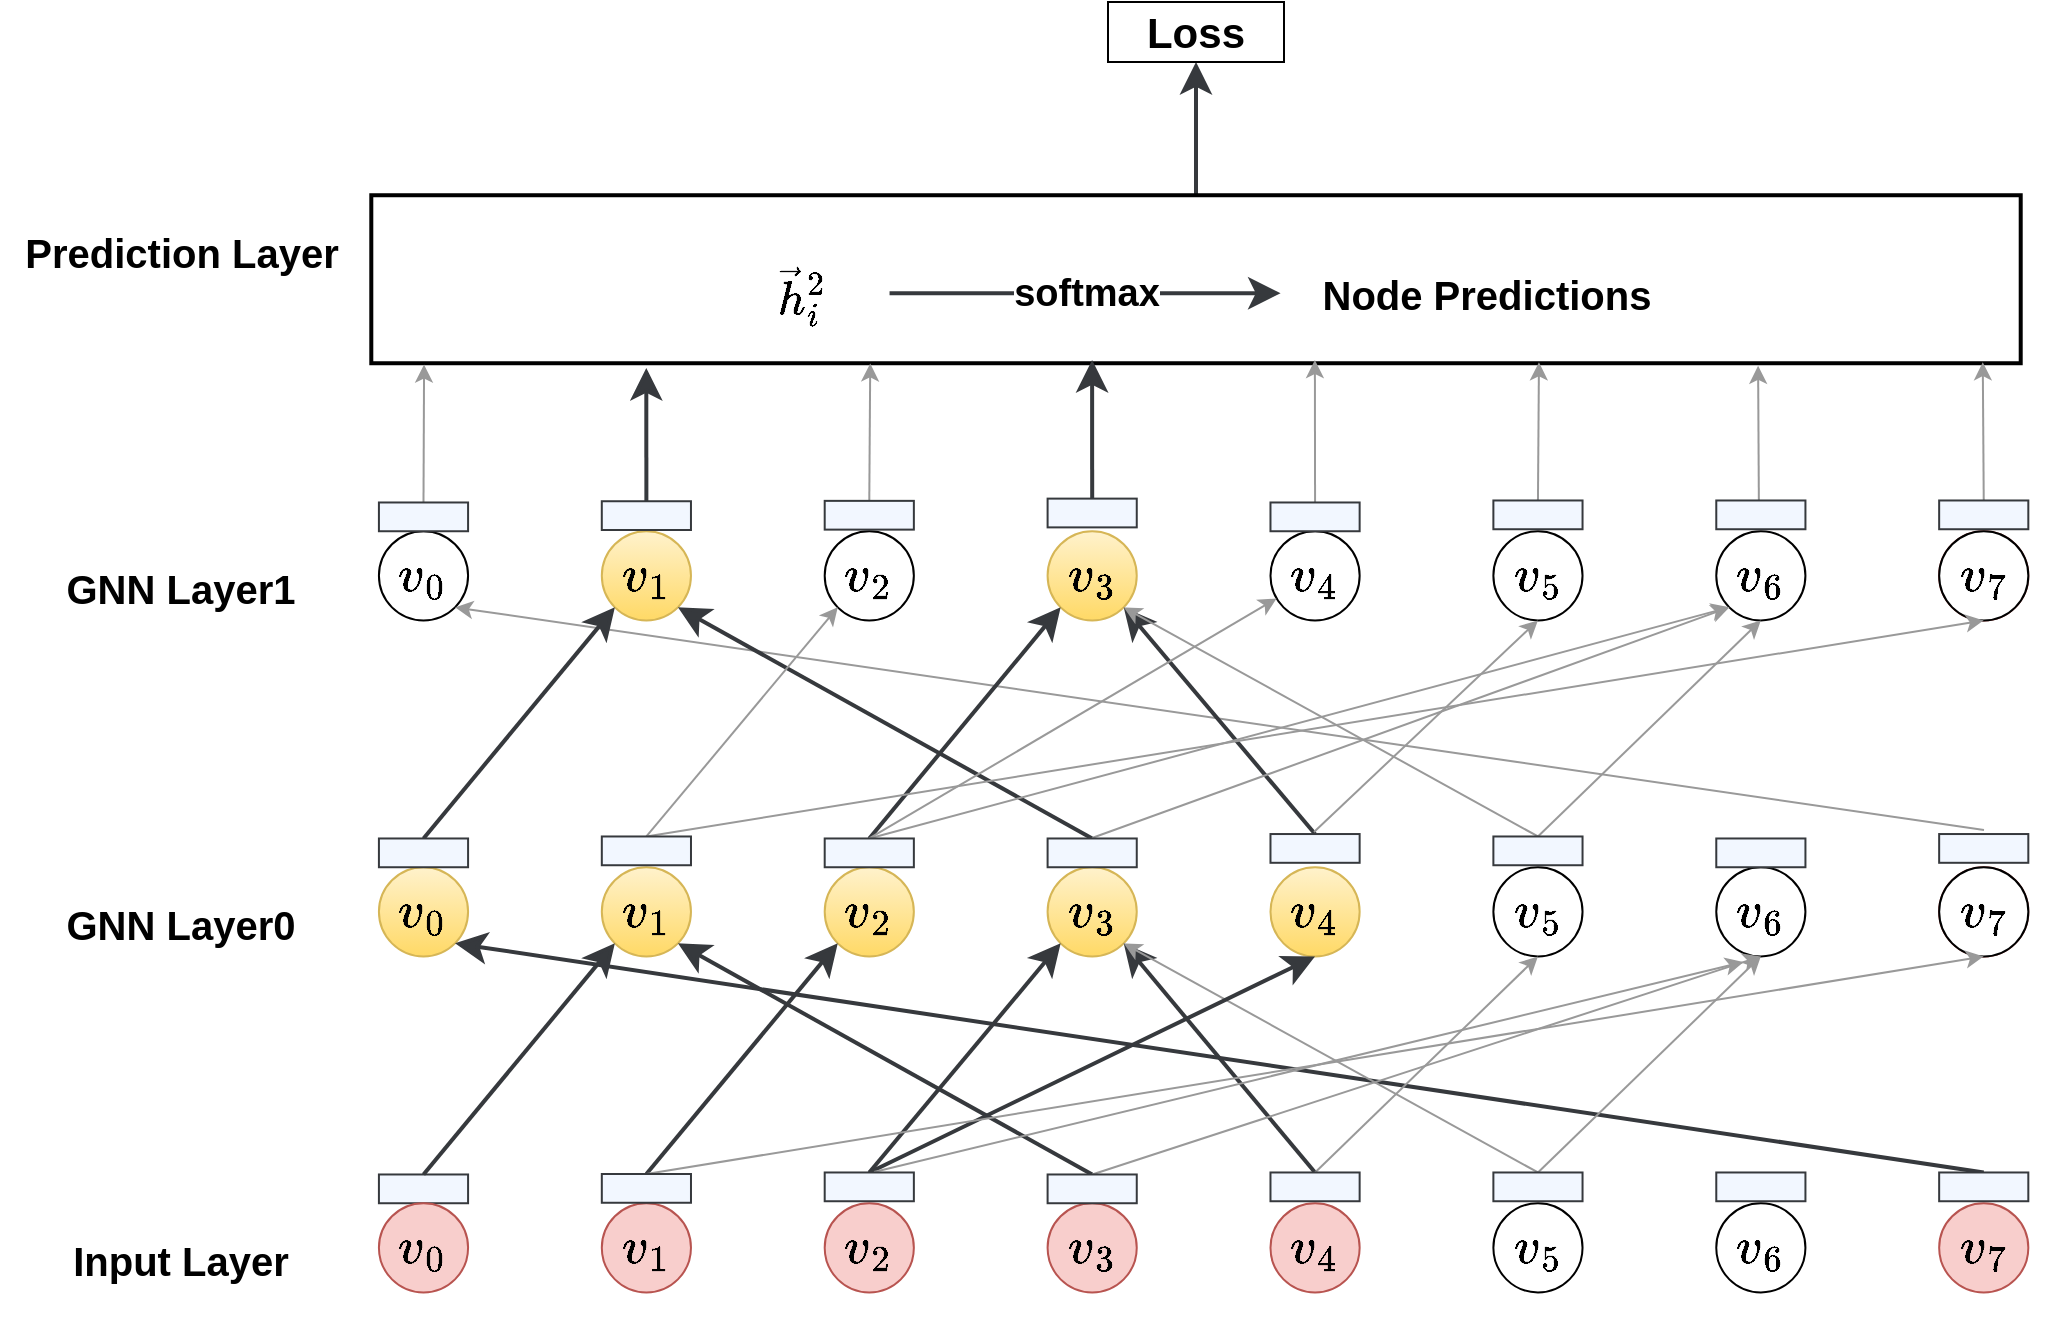 <mxfile version="13.4.2" type="device"><diagram id="sJzwdhszKaMhQq1xXE6_" name="Page-1"><mxGraphModel dx="2449" dy="853" grid="1" gridSize="10" guides="1" tooltips="1" connect="1" arrows="1" fold="1" page="1" pageScale="1" pageWidth="827" pageHeight="1169" math="1" shadow="0"><root><mxCell id="0"/><mxCell id="1" parent="0"/><mxCell id="8JDQrSeZT5eot6KU28tb-97" style="edgeStyle=orthogonalEdgeStyle;rounded=1;orthogonalLoop=1;jettySize=auto;html=1;exitX=0.5;exitY=0;exitDx=0;exitDy=0;entryX=0.5;entryY=1;entryDx=0;entryDy=0;fontSize=16;strokeColor=#36393d;strokeWidth=2;fillColor=#ffcccc;endSize=10;" parent="1" edge="1"><mxGeometry relative="1" as="geometry"><mxPoint x="374" y="544.62" as="sourcePoint"/><mxPoint x="374" y="474" as="targetPoint"/></mxGeometry></mxCell><mxCell id="8JDQrSeZT5eot6KU28tb-98" value="" style="rounded=0;whiteSpace=wrap;html=1;fillColor=#F2F7FF;strokeColor=#36393d;" parent="1" vertex="1"><mxGeometry x="-34.54" y="1030.24" width="44.58" height="14.38" as="geometry"/></mxCell><mxCell id="8JDQrSeZT5eot6KU28tb-99" value="&lt;font style=&quot;font-size: 22px&quot;&gt;$$v_0$$&lt;/font&gt;" style="ellipse;whiteSpace=wrap;html=1;aspect=fixed;fillColor=#f8cecc;strokeColor=#b85450;fontSize=22;" parent="1" vertex="1"><mxGeometry x="-34.541" y="1044.62" width="44.579" height="44.579" as="geometry"/></mxCell><mxCell id="8JDQrSeZT5eot6KU28tb-100" value="&lt;font style=&quot;font-size: 22px&quot;&gt;$$v_1$$&lt;/font&gt;" style="ellipse;whiteSpace=wrap;html=1;aspect=fixed;fillColor=#f8cecc;strokeColor=#b85450;fontSize=22;" parent="1" vertex="1"><mxGeometry x="76.905" y="1044.62" width="44.579" height="44.579" as="geometry"/></mxCell><mxCell id="8JDQrSeZT5eot6KU28tb-101" value="&lt;font style=&quot;font-size: 22px&quot;&gt;$$v_2$$&lt;/font&gt;" style="ellipse;whiteSpace=wrap;html=1;aspect=fixed;fillColor=#f8cecc;strokeColor=#b85450;fontSize=22;" parent="1" vertex="1"><mxGeometry x="188.352" y="1044.62" width="44.579" height="44.579" as="geometry"/></mxCell><mxCell id="8JDQrSeZT5eot6KU28tb-102" value="&lt;font style=&quot;font-size: 22px&quot;&gt;$$v_3$$&lt;/font&gt;" style="ellipse;whiteSpace=wrap;html=1;aspect=fixed;fillColor=#f8cecc;strokeColor=#b85450;fontSize=22;" parent="1" vertex="1"><mxGeometry x="299.798" y="1044.62" width="44.579" height="44.579" as="geometry"/></mxCell><mxCell id="8JDQrSeZT5eot6KU28tb-103" value="&lt;font style=&quot;font-size: 22px&quot;&gt;$$v_4$$&lt;/font&gt;" style="ellipse;whiteSpace=wrap;html=1;aspect=fixed;fillColor=#f8cecc;strokeColor=#b85450;fontSize=22;" parent="1" vertex="1"><mxGeometry x="411.245" y="1044.62" width="44.579" height="44.579" as="geometry"/></mxCell><mxCell id="8JDQrSeZT5eot6KU28tb-104" value="&lt;font style=&quot;font-size: 22px&quot;&gt;$$v_5$$&lt;/font&gt;" style="ellipse;whiteSpace=wrap;html=1;aspect=fixed;fontSize=22;" parent="1" vertex="1"><mxGeometry x="522.691" y="1044.62" width="44.579" height="44.579" as="geometry"/></mxCell><mxCell id="8JDQrSeZT5eot6KU28tb-105" value="&lt;font style=&quot;font-size: 22px&quot;&gt;$$v_6$$&lt;/font&gt;" style="ellipse;whiteSpace=wrap;html=1;aspect=fixed;fontSize=22;" parent="1" vertex="1"><mxGeometry x="634.137" y="1044.62" width="44.579" height="44.579" as="geometry"/></mxCell><mxCell id="8JDQrSeZT5eot6KU28tb-106" value="&lt;font style=&quot;font-size: 22px&quot;&gt;$$v_7$$&lt;/font&gt;" style="ellipse;whiteSpace=wrap;html=1;aspect=fixed;fillColor=#f8cecc;strokeColor=#b85450;fontSize=22;" parent="1" vertex="1"><mxGeometry x="745.584" y="1044.62" width="44.579" height="44.579" as="geometry"/></mxCell><mxCell id="8JDQrSeZT5eot6KU28tb-107" value="&lt;font style=&quot;font-size: 22px&quot;&gt;$$v_0$$&lt;/font&gt;" style="ellipse;whiteSpace=wrap;html=1;aspect=fixed;fillColor=#fff2cc;strokeColor=#d6b656;fontSize=12;gradientColor=#ffd966;" parent="1" vertex="1"><mxGeometry x="-34.541" y="876.62" width="44.579" height="44.579" as="geometry"/></mxCell><mxCell id="8JDQrSeZT5eot6KU28tb-108" style="edgeStyle=none;orthogonalLoop=1;jettySize=auto;html=1;entryX=1;entryY=1;entryDx=0;entryDy=0;endSize=10;strokeColor=#36393d;strokeWidth=2;fillColor=#ffcccc;fontSize=16;exitX=0.5;exitY=0;exitDx=0;exitDy=0;" parent="1" source="8JDQrSeZT5eot6KU28tb-168" target="8JDQrSeZT5eot6KU28tb-107" edge="1"><mxGeometry relative="1" as="geometry"><mxPoint x="768" y="1015" as="sourcePoint"/></mxGeometry></mxCell><mxCell id="8JDQrSeZT5eot6KU28tb-109" value="&lt;font style=&quot;font-size: 22px&quot;&gt;$$v_1$$&lt;/font&gt;" style="ellipse;whiteSpace=wrap;html=1;aspect=fixed;fillColor=#fff2cc;strokeColor=#d6b656;fontSize=12;gradientColor=#ffd966;" parent="1" vertex="1"><mxGeometry x="76.905" y="876.62" width="44.579" height="44.579" as="geometry"/></mxCell><mxCell id="8JDQrSeZT5eot6KU28tb-110" style="edgeStyle=none;orthogonalLoop=1;jettySize=auto;html=1;entryX=0;entryY=1;entryDx=0;entryDy=0;endSize=10;strokeColor=#36393d;fillColor=#ffcccc;fontSize=16;strokeWidth=2;exitX=0.5;exitY=0;exitDx=0;exitDy=0;" parent="1" source="8JDQrSeZT5eot6KU28tb-98" target="8JDQrSeZT5eot6KU28tb-109" edge="1"><mxGeometry relative="1" as="geometry"><mxPoint x="-12" y="1007" as="sourcePoint"/></mxGeometry></mxCell><mxCell id="8JDQrSeZT5eot6KU28tb-111" style="edgeStyle=none;orthogonalLoop=1;jettySize=auto;html=1;entryX=1;entryY=1;entryDx=0;entryDy=0;endSize=10;strokeColor=#36393d;strokeWidth=2;fillColor=#ffcccc;fontSize=16;exitX=0.5;exitY=0;exitDx=0;exitDy=0;" parent="1" source="8JDQrSeZT5eot6KU28tb-164" target="8JDQrSeZT5eot6KU28tb-109" edge="1"><mxGeometry relative="1" as="geometry"><mxPoint x="322" y="1026" as="sourcePoint"/></mxGeometry></mxCell><mxCell id="8JDQrSeZT5eot6KU28tb-112" value="&lt;font style=&quot;font-size: 22px&quot;&gt;$$v_2$$&lt;/font&gt;" style="ellipse;whiteSpace=wrap;html=1;aspect=fixed;fillColor=#fff2cc;strokeColor=#d6b656;fontSize=12;gradientColor=#ffd966;" parent="1" vertex="1"><mxGeometry x="188.352" y="876.62" width="44.579" height="44.579" as="geometry"/></mxCell><mxCell id="8JDQrSeZT5eot6KU28tb-113" style="edgeStyle=none;orthogonalLoop=1;jettySize=auto;html=1;entryX=0;entryY=1;entryDx=0;entryDy=0;endSize=10;strokeColor=#36393d;strokeWidth=2;fillColor=#ffcccc;fontSize=16;exitX=0.5;exitY=0;exitDx=0;exitDy=0;" parent="1" source="8JDQrSeZT5eot6KU28tb-162" target="8JDQrSeZT5eot6KU28tb-112" edge="1"><mxGeometry relative="1" as="geometry"><mxPoint x="78" y="1010" as="sourcePoint"/></mxGeometry></mxCell><mxCell id="8JDQrSeZT5eot6KU28tb-114" value="&lt;font style=&quot;font-size: 22px&quot;&gt;$$v_3$$&lt;/font&gt;" style="ellipse;whiteSpace=wrap;html=1;aspect=fixed;fillColor=#fff2cc;strokeColor=#d6b656;fontSize=12;gradientColor=#ffd966;" parent="1" vertex="1"><mxGeometry x="299.798" y="876.62" width="44.579" height="44.579" as="geometry"/></mxCell><mxCell id="8JDQrSeZT5eot6KU28tb-115" style="edgeStyle=none;orthogonalLoop=1;jettySize=auto;html=1;entryX=0;entryY=1;entryDx=0;entryDy=0;endSize=10;strokeColor=#36393d;strokeWidth=2;fillColor=#ffcccc;fontSize=16;exitX=0.5;exitY=0;exitDx=0;exitDy=0;" parent="1" source="8JDQrSeZT5eot6KU28tb-163" target="8JDQrSeZT5eot6KU28tb-114" edge="1"><mxGeometry relative="1" as="geometry"><mxPoint x="187" y="1031" as="sourcePoint"/></mxGeometry></mxCell><mxCell id="8JDQrSeZT5eot6KU28tb-116" style="edgeStyle=none;orthogonalLoop=1;jettySize=auto;html=1;entryX=1;entryY=1;entryDx=0;entryDy=0;endSize=10;strokeColor=#36393d;strokeWidth=2;fillColor=#ffcccc;fontSize=16;exitX=0.5;exitY=0;exitDx=0;exitDy=0;" parent="1" source="8JDQrSeZT5eot6KU28tb-165" target="8JDQrSeZT5eot6KU28tb-114" edge="1"><mxGeometry relative="1" as="geometry"><mxPoint x="434" y="1014" as="sourcePoint"/></mxGeometry></mxCell><mxCell id="8JDQrSeZT5eot6KU28tb-117" style="edgeStyle=none;orthogonalLoop=1;jettySize=auto;html=1;entryX=1;entryY=1;entryDx=0;entryDy=0;strokeColor=#999999;strokeWidth=1;fillColor=#ffcccc;fontSize=16;exitX=0.5;exitY=0;exitDx=0;exitDy=0;" parent="1" source="8JDQrSeZT5eot6KU28tb-166" target="8JDQrSeZT5eot6KU28tb-114" edge="1"><mxGeometry relative="1" as="geometry"><mxPoint x="537" y="1023" as="sourcePoint"/></mxGeometry></mxCell><mxCell id="8JDQrSeZT5eot6KU28tb-118" value="&lt;font style=&quot;font-size: 22px&quot;&gt;$$v_4$$&lt;/font&gt;" style="ellipse;whiteSpace=wrap;html=1;aspect=fixed;fillColor=#fff2cc;strokeColor=#d6b656;fontSize=12;gradientColor=#ffd966;" parent="1" vertex="1"><mxGeometry x="411.245" y="876.62" width="44.579" height="44.579" as="geometry"/></mxCell><mxCell id="8JDQrSeZT5eot6KU28tb-119" style="orthogonalLoop=1;jettySize=auto;html=1;entryX=0.5;entryY=1;entryDx=0;entryDy=0;endSize=10;strokeColor=#36393d;strokeWidth=2;fillColor=#ffcccc;fontSize=16;exitX=0.5;exitY=0;exitDx=0;exitDy=0;" parent="1" source="8JDQrSeZT5eot6KU28tb-163" target="8JDQrSeZT5eot6KU28tb-118" edge="1"><mxGeometry relative="1" as="geometry"><mxPoint x="191" y="1027" as="sourcePoint"/></mxGeometry></mxCell><mxCell id="8JDQrSeZT5eot6KU28tb-120" value="&lt;font style=&quot;font-size: 22px&quot;&gt;$$v_5$$&lt;/font&gt;" style="ellipse;whiteSpace=wrap;html=1;aspect=fixed;fontSize=12;" parent="1" vertex="1"><mxGeometry x="522.691" y="876.62" width="44.579" height="44.579" as="geometry"/></mxCell><mxCell id="8JDQrSeZT5eot6KU28tb-121" style="edgeStyle=none;orthogonalLoop=1;jettySize=auto;html=1;entryX=0.5;entryY=1;entryDx=0;entryDy=0;strokeColor=#999999;strokeWidth=1;fillColor=#ffcccc;fontSize=16;exitX=0.5;exitY=0;exitDx=0;exitDy=0;" parent="1" source="8JDQrSeZT5eot6KU28tb-165" target="8JDQrSeZT5eot6KU28tb-120" edge="1"><mxGeometry relative="1" as="geometry"><mxPoint x="451" y="1018" as="sourcePoint"/></mxGeometry></mxCell><mxCell id="8JDQrSeZT5eot6KU28tb-122" value="&lt;font style=&quot;font-size: 22px&quot;&gt;$$v_6$$&lt;/font&gt;" style="ellipse;whiteSpace=wrap;html=1;aspect=fixed;fontSize=12;" parent="1" vertex="1"><mxGeometry x="634.137" y="876.62" width="44.579" height="44.579" as="geometry"/></mxCell><mxCell id="8JDQrSeZT5eot6KU28tb-123" style="edgeStyle=none;orthogonalLoop=1;jettySize=auto;html=1;entryX=0.304;entryY=1.064;entryDx=0;entryDy=0;entryPerimeter=0;strokeColor=#999999;strokeWidth=1;fillColor=#ffcccc;fontSize=16;" parent="1" target="8JDQrSeZT5eot6KU28tb-122" edge="1"><mxGeometry relative="1" as="geometry"><mxPoint x="213" y="1029" as="sourcePoint"/></mxGeometry></mxCell><mxCell id="8JDQrSeZT5eot6KU28tb-124" style="edgeStyle=none;orthogonalLoop=1;jettySize=auto;html=1;entryX=0.5;entryY=1;entryDx=0;entryDy=0;strokeColor=#999999;strokeWidth=1;fillColor=#ffcccc;fontSize=16;exitX=0.5;exitY=0;exitDx=0;exitDy=0;" parent="1" source="8JDQrSeZT5eot6KU28tb-164" target="8JDQrSeZT5eot6KU28tb-122" edge="1"><mxGeometry relative="1" as="geometry"><mxPoint x="322" y="1021" as="sourcePoint"/></mxGeometry></mxCell><mxCell id="8JDQrSeZT5eot6KU28tb-125" style="edgeStyle=none;orthogonalLoop=1;jettySize=auto;html=1;entryX=0.5;entryY=1;entryDx=0;entryDy=0;strokeColor=#999999;strokeWidth=1;fillColor=#ffcccc;fontSize=16;exitX=0.5;exitY=0;exitDx=0;exitDy=0;" parent="1" source="8JDQrSeZT5eot6KU28tb-166" target="8JDQrSeZT5eot6KU28tb-122" edge="1"><mxGeometry relative="1" as="geometry"><mxPoint x="545" y="1025" as="sourcePoint"/></mxGeometry></mxCell><mxCell id="8JDQrSeZT5eot6KU28tb-126" value="&lt;font style=&quot;font-size: 22px&quot;&gt;$$v_7$$&lt;/font&gt;" style="ellipse;whiteSpace=wrap;html=1;aspect=fixed;fillColor=#f8cecc;strokeColor=#b85450;fontSize=22;" parent="1" vertex="1"><mxGeometry x="745.584" y="876.62" width="44.579" height="44.579" as="geometry"/></mxCell><mxCell id="8JDQrSeZT5eot6KU28tb-127" value="&lt;font style=&quot;font-size: 22px&quot;&gt;$$v_7$$&lt;/font&gt;" style="ellipse;whiteSpace=wrap;html=1;aspect=fixed;fontSize=12;" parent="1" vertex="1"><mxGeometry x="745.584" y="876.62" width="44.579" height="44.579" as="geometry"/></mxCell><mxCell id="8JDQrSeZT5eot6KU28tb-128" style="edgeStyle=none;orthogonalLoop=1;jettySize=auto;html=1;entryX=0.5;entryY=1;entryDx=0;entryDy=0;strokeColor=#999999;strokeWidth=1;fillColor=#ffcccc;fontSize=16;exitX=0.5;exitY=0;exitDx=0;exitDy=0;" parent="1" source="8JDQrSeZT5eot6KU28tb-162" target="8JDQrSeZT5eot6KU28tb-127" edge="1"><mxGeometry relative="1" as="geometry"><mxPoint x="99" y="1032" as="sourcePoint"/></mxGeometry></mxCell><mxCell id="8JDQrSeZT5eot6KU28tb-129" value="&lt;font style=&quot;font-size: 22px&quot;&gt;$$v_0$$&lt;/font&gt;" style="ellipse;whiteSpace=wrap;html=1;aspect=fixed;fontSize=12;" parent="1" vertex="1"><mxGeometry x="-34.541" y="708.62" width="44.579" height="44.579" as="geometry"/></mxCell><mxCell id="8JDQrSeZT5eot6KU28tb-130" style="edgeStyle=none;orthogonalLoop=1;jettySize=auto;html=1;entryX=1;entryY=1;entryDx=0;entryDy=0;strokeColor=#999999;strokeWidth=1;fillColor=#ffcccc;fontSize=16;" parent="1" target="8JDQrSeZT5eot6KU28tb-129" edge="1"><mxGeometry relative="1" as="geometry"><mxPoint x="768" y="858" as="sourcePoint"/></mxGeometry></mxCell><mxCell id="8JDQrSeZT5eot6KU28tb-131" value="&lt;font style=&quot;font-size: 22px&quot;&gt;$$v_1$$&lt;/font&gt;" style="ellipse;whiteSpace=wrap;html=1;aspect=fixed;fillColor=#fff2cc;strokeColor=#d6b656;fontSize=12;gradientColor=#ffd966;" parent="1" vertex="1"><mxGeometry x="76.905" y="708.62" width="44.579" height="44.579" as="geometry"/></mxCell><mxCell id="8JDQrSeZT5eot6KU28tb-132" style="edgeStyle=none;orthogonalLoop=1;jettySize=auto;html=1;entryX=0;entryY=1;entryDx=0;entryDy=0;endSize=10;strokeColor=#36393d;strokeWidth=2;fillColor=#ffcccc;fontSize=16;exitX=0.5;exitY=0;exitDx=0;exitDy=0;" parent="1" source="8JDQrSeZT5eot6KU28tb-178" target="8JDQrSeZT5eot6KU28tb-131" edge="1"><mxGeometry relative="1" as="geometry"><mxPoint x="-12" y="856" as="sourcePoint"/></mxGeometry></mxCell><mxCell id="8JDQrSeZT5eot6KU28tb-133" style="edgeStyle=none;orthogonalLoop=1;jettySize=auto;html=1;entryX=1;entryY=1;entryDx=0;entryDy=0;endSize=10;strokeColor=#36393d;strokeWidth=2;fillColor=#ffcccc;fontSize=16;exitX=0.5;exitY=0;exitDx=0;exitDy=0;" parent="1" source="8JDQrSeZT5eot6KU28tb-175" target="8JDQrSeZT5eot6KU28tb-131" edge="1"><mxGeometry relative="1" as="geometry"><mxPoint x="334" y="860" as="sourcePoint"/></mxGeometry></mxCell><mxCell id="8JDQrSeZT5eot6KU28tb-134" value="&lt;font style=&quot;font-size: 22px&quot;&gt;$$v_2$$&lt;/font&gt;" style="ellipse;whiteSpace=wrap;html=1;aspect=fixed;fontSize=12;" parent="1" vertex="1"><mxGeometry x="188.352" y="708.62" width="44.579" height="44.579" as="geometry"/></mxCell><mxCell id="8JDQrSeZT5eot6KU28tb-135" style="edgeStyle=none;orthogonalLoop=1;jettySize=auto;html=1;entryX=0;entryY=1;entryDx=0;entryDy=0;strokeColor=#999999;strokeWidth=1;fillColor=#ffcccc;fontSize=16;exitX=0.5;exitY=0;exitDx=0;exitDy=0;" parent="1" source="8JDQrSeZT5eot6KU28tb-176" target="8JDQrSeZT5eot6KU28tb-134" edge="1"><mxGeometry relative="1" as="geometry"><mxPoint x="99" y="837" as="sourcePoint"/></mxGeometry></mxCell><mxCell id="8JDQrSeZT5eot6KU28tb-136" value="&lt;font style=&quot;font-size: 22px&quot;&gt;$$v_3$$&lt;/font&gt;" style="ellipse;whiteSpace=wrap;html=1;aspect=fixed;fillColor=#fff2cc;strokeColor=#d6b656;fontSize=12;gradientColor=#ffd966;backgroundOutline=0;perimeterSpacing=0;" parent="1" vertex="1"><mxGeometry x="299.798" y="708.62" width="44.579" height="44.579" as="geometry"/></mxCell><mxCell id="8JDQrSeZT5eot6KU28tb-137" style="edgeStyle=none;orthogonalLoop=1;jettySize=auto;html=1;entryX=0;entryY=1;entryDx=0;entryDy=0;endSize=10;strokeColor=#36393d;strokeWidth=2;fillColor=#ffcccc;fontSize=16;exitX=0.5;exitY=0;exitDx=0;exitDy=0;" parent="1" source="8JDQrSeZT5eot6KU28tb-177" target="8JDQrSeZT5eot6KU28tb-136" edge="1"><mxGeometry relative="1" as="geometry"><mxPoint x="196" y="852" as="sourcePoint"/></mxGeometry></mxCell><mxCell id="8JDQrSeZT5eot6KU28tb-138" style="edgeStyle=none;orthogonalLoop=1;jettySize=auto;html=1;entryX=1;entryY=1;entryDx=0;entryDy=0;endSize=10;strokeColor=#36393d;strokeWidth=2;fillColor=#ffcccc;fontSize=16;exitX=0.5;exitY=0;exitDx=0;exitDy=0;" parent="1" source="8JDQrSeZT5eot6KU28tb-174" target="8JDQrSeZT5eot6KU28tb-136" edge="1"><mxGeometry relative="1" as="geometry"><mxPoint x="434" y="842" as="sourcePoint"/></mxGeometry></mxCell><mxCell id="8JDQrSeZT5eot6KU28tb-139" style="edgeStyle=none;orthogonalLoop=1;jettySize=auto;html=1;entryX=1;entryY=1;entryDx=0;entryDy=0;strokeColor=#999999;strokeWidth=1;fillColor=#ffcccc;fontSize=16;exitX=0.5;exitY=0;exitDx=0;exitDy=0;" parent="1" source="8JDQrSeZT5eot6KU28tb-173" target="8JDQrSeZT5eot6KU28tb-136" edge="1"><mxGeometry relative="1" as="geometry"><mxPoint x="545" y="836" as="sourcePoint"/></mxGeometry></mxCell><mxCell id="8JDQrSeZT5eot6KU28tb-140" value="&lt;font style=&quot;font-size: 22px&quot;&gt;$$v_4$$&lt;/font&gt;" style="ellipse;whiteSpace=wrap;html=1;aspect=fixed;fontSize=12;" parent="1" vertex="1"><mxGeometry x="411.245" y="708.62" width="44.579" height="44.579" as="geometry"/></mxCell><mxCell id="8JDQrSeZT5eot6KU28tb-141" style="edgeStyle=none;orthogonalLoop=1;jettySize=auto;html=1;strokeColor=#999999;strokeWidth=1;fillColor=#ffcccc;fontSize=16;exitX=0.5;exitY=0;exitDx=0;exitDy=0;" parent="1" source="8JDQrSeZT5eot6KU28tb-177" target="8JDQrSeZT5eot6KU28tb-140" edge="1"><mxGeometry relative="1" as="geometry"><mxPoint x="194" y="839" as="sourcePoint"/></mxGeometry></mxCell><mxCell id="8JDQrSeZT5eot6KU28tb-142" value="&lt;font style=&quot;font-size: 22px&quot;&gt;$$v_5$$&lt;/font&gt;" style="ellipse;whiteSpace=wrap;html=1;aspect=fixed;fontSize=12;" parent="1" vertex="1"><mxGeometry x="522.691" y="708.62" width="44.579" height="44.579" as="geometry"/></mxCell><mxCell id="8JDQrSeZT5eot6KU28tb-143" style="edgeStyle=none;orthogonalLoop=1;jettySize=auto;html=1;entryX=0.5;entryY=1;entryDx=0;entryDy=0;strokeColor=#999999;strokeWidth=1;fillColor=#ffcccc;fontSize=16;" parent="1" target="8JDQrSeZT5eot6KU28tb-142" edge="1"><mxGeometry relative="1" as="geometry"><mxPoint x="433" y="859" as="sourcePoint"/></mxGeometry></mxCell><mxCell id="8JDQrSeZT5eot6KU28tb-144" value="&lt;font style=&quot;font-size: 22px&quot;&gt;$$v_6$$&lt;/font&gt;" style="ellipse;whiteSpace=wrap;html=1;aspect=fixed;fontSize=12;" parent="1" vertex="1"><mxGeometry x="634.137" y="708.62" width="44.579" height="44.579" as="geometry"/></mxCell><mxCell id="8JDQrSeZT5eot6KU28tb-145" style="edgeStyle=none;orthogonalLoop=1;jettySize=auto;html=1;entryX=0;entryY=1;entryDx=0;entryDy=0;strokeColor=#999999;strokeWidth=1;fillColor=#ffcccc;fontSize=16;exitX=0.5;exitY=0;exitDx=0;exitDy=0;" parent="1" source="8JDQrSeZT5eot6KU28tb-177" target="8JDQrSeZT5eot6KU28tb-144" edge="1"><mxGeometry relative="1" as="geometry"><mxPoint x="211" y="848" as="sourcePoint"/></mxGeometry></mxCell><mxCell id="8JDQrSeZT5eot6KU28tb-146" style="edgeStyle=none;orthogonalLoop=1;jettySize=auto;html=1;entryX=0;entryY=1;entryDx=0;entryDy=0;strokeColor=#999999;strokeWidth=1;fillColor=#ffcccc;fontSize=16;" parent="1" target="8JDQrSeZT5eot6KU28tb-144" edge="1"><mxGeometry relative="1" as="geometry"><mxPoint x="322" y="862" as="sourcePoint"/></mxGeometry></mxCell><mxCell id="8JDQrSeZT5eot6KU28tb-147" style="edgeStyle=none;orthogonalLoop=1;jettySize=auto;html=1;entryX=0.5;entryY=1;entryDx=0;entryDy=0;strokeColor=#999999;strokeWidth=1;fillColor=#ffcccc;fontSize=16;exitX=0.5;exitY=0;exitDx=0;exitDy=0;" parent="1" source="8JDQrSeZT5eot6KU28tb-173" target="8JDQrSeZT5eot6KU28tb-144" edge="1"><mxGeometry relative="1" as="geometry"><mxPoint x="560" y="838" as="sourcePoint"/></mxGeometry></mxCell><mxCell id="8JDQrSeZT5eot6KU28tb-148" value="&lt;font style=&quot;font-size: 22px&quot;&gt;$$v_7$$&lt;/font&gt;" style="ellipse;whiteSpace=wrap;html=1;aspect=fixed;fillColor=#f8cecc;strokeColor=#b85450;fontSize=22;" parent="1" vertex="1"><mxGeometry x="745.584" y="708.62" width="44.579" height="44.579" as="geometry"/></mxCell><mxCell id="8JDQrSeZT5eot6KU28tb-149" value="&lt;font style=&quot;font-size: 22px&quot;&gt;$$v_7$$&lt;/font&gt;" style="ellipse;whiteSpace=wrap;html=1;aspect=fixed;fontSize=12;" parent="1" vertex="1"><mxGeometry x="745.584" y="708.62" width="44.579" height="44.579" as="geometry"/></mxCell><mxCell id="8JDQrSeZT5eot6KU28tb-150" style="edgeStyle=none;orthogonalLoop=1;jettySize=auto;html=1;entryX=0.5;entryY=1;entryDx=0;entryDy=0;strokeColor=#999999;strokeWidth=1;fillColor=#ffcccc;fontSize=16;exitX=0.5;exitY=0;exitDx=0;exitDy=0;" parent="1" source="8JDQrSeZT5eot6KU28tb-176" target="8JDQrSeZT5eot6KU28tb-149" edge="1"><mxGeometry relative="1" as="geometry"><mxPoint x="129" y="854" as="sourcePoint"/></mxGeometry></mxCell><mxCell id="8JDQrSeZT5eot6KU28tb-151" value="&lt;font size=&quot;1&quot;&gt;&lt;b style=&quot;font-size: 20px&quot;&gt;GNN Layer0&lt;/b&gt;&lt;/font&gt;" style="text;html=1;strokeColor=none;fillColor=none;align=center;verticalAlign=middle;whiteSpace=wrap;rounded=0;" parent="1" vertex="1"><mxGeometry x="-201.711" y="876.62" width="137.079" height="56.0" as="geometry"/></mxCell><mxCell id="8JDQrSeZT5eot6KU28tb-152" value="&lt;font size=&quot;1&quot;&gt;&lt;b style=&quot;font-size: 20px&quot;&gt;Input Layer&lt;/b&gt;&lt;/font&gt;" style="text;html=1;strokeColor=none;fillColor=none;align=center;verticalAlign=middle;whiteSpace=wrap;rounded=0;" parent="1" vertex="1"><mxGeometry x="-201.711" y="1044.62" width="137.079" height="56.0" as="geometry"/></mxCell><mxCell id="8JDQrSeZT5eot6KU28tb-153" value="&lt;font size=&quot;1&quot;&gt;&lt;b style=&quot;font-size: 20px&quot;&gt;GNN Layer1&lt;/b&gt;&lt;/font&gt;" style="text;html=1;strokeColor=none;fillColor=none;align=center;verticalAlign=middle;whiteSpace=wrap;rounded=0;" parent="1" vertex="1"><mxGeometry x="-201.711" y="708.62" width="137.079" height="56.0" as="geometry"/></mxCell><mxCell id="8JDQrSeZT5eot6KU28tb-154" value="" style="rounded=0;whiteSpace=wrap;html=1;labelBackgroundColor=none;strokeColor=#000000;strokeWidth=2;fillColor=#FFFFFF;gradientColor=none;fontSize=16;" parent="1" vertex="1"><mxGeometry x="-38.352" y="540.62" width="824.703" height="84.0" as="geometry"/></mxCell><mxCell id="8JDQrSeZT5eot6KU28tb-155" value="&lt;font size=&quot;1&quot;&gt;&lt;b style=&quot;font-size: 20px&quot;&gt;Prediction Layer&lt;/b&gt;&lt;/font&gt;" style="text;html=1;strokeColor=none;fillColor=none;align=center;verticalAlign=middle;whiteSpace=wrap;rounded=0;" parent="1" vertex="1"><mxGeometry x="-224" y="540.62" width="181.658" height="56.0" as="geometry"/></mxCell><mxCell id="8JDQrSeZT5eot6KU28tb-156" value="" style="group" parent="1" vertex="1" connectable="0"><mxGeometry x="166.062" y="554.62" width="456.93" height="70" as="geometry"/></mxCell><mxCell id="8JDQrSeZT5eot6KU28tb-157" value="" style="group" parent="8JDQrSeZT5eot6KU28tb-156" vertex="1" connectable="0"><mxGeometry x="250.224" width="206.707" height="70" as="geometry"/></mxCell><mxCell id="8JDQrSeZT5eot6KU28tb-158" value="&lt;span style=&quot;font-size: 20px&quot;&gt;&lt;b&gt;Node Predictions&lt;/b&gt;&lt;/span&gt;" style="text;html=1;strokeColor=none;fillColor=none;align=center;verticalAlign=middle;whiteSpace=wrap;rounded=0;" parent="8JDQrSeZT5eot6KU28tb-157" vertex="1"><mxGeometry width="206.707" height="70" as="geometry"/></mxCell><mxCell id="8JDQrSeZT5eot6KU28tb-159" value="&lt;b&gt;&lt;font style=&quot;font-size: 20px&quot;&gt;$$\vec{h}_i^2$$&lt;/font&gt;&lt;/b&gt;" style="text;html=1;strokeColor=none;fillColor=none;align=center;verticalAlign=middle;whiteSpace=wrap;rounded=0;" parent="1" vertex="1"><mxGeometry x="133.743" y="554.62" width="87.034" height="70" as="geometry"/></mxCell><mxCell id="8JDQrSeZT5eot6KU28tb-160" value="&lt;span style=&quot;color: rgb(0 , 0 , 0) ; font-family: &amp;#34;helvetica&amp;#34; ; font-size: 19px ; font-style: normal ; font-weight: 700 ; letter-spacing: normal ; text-align: center ; text-indent: 0px ; text-transform: none ; word-spacing: 0px ; background-color: rgb(255 , 255 , 255) ; float: none ; display: inline&quot;&gt;softmax&lt;/span&gt;" style="edgeStyle=none;rounded=1;orthogonalLoop=1;jettySize=auto;html=1;fontSize=16;strokeColor=#36393d;strokeWidth=2;fillColor=#ffcccc;endSize=10;" parent="1" source="8JDQrSeZT5eot6KU28tb-159" target="8JDQrSeZT5eot6KU28tb-158" edge="1"><mxGeometry relative="1" as="geometry"><Array as="points"><mxPoint x="266.364" y="589.62"/></Array></mxGeometry></mxCell><mxCell id="8JDQrSeZT5eot6KU28tb-161" value="&lt;b&gt;&lt;font style=&quot;font-size: 21px&quot;&gt;Loss&lt;/font&gt;&lt;/b&gt;" style="rounded=0;whiteSpace=wrap;html=1;" parent="1" vertex="1"><mxGeometry x="330.0" y="444" width="88" height="30" as="geometry"/></mxCell><mxCell id="8JDQrSeZT5eot6KU28tb-162" value="" style="rounded=0;whiteSpace=wrap;html=1;fillColor=#F2F7FF;strokeColor=#36393d;" parent="1" vertex="1"><mxGeometry x="76.91" y="1030.0" width="44.58" height="14.38" as="geometry"/></mxCell><mxCell id="8JDQrSeZT5eot6KU28tb-163" value="" style="rounded=0;whiteSpace=wrap;html=1;fillColor=#F2F7FF;strokeColor=#36393d;" parent="1" vertex="1"><mxGeometry x="188.35" y="1029.24" width="44.58" height="14.38" as="geometry"/></mxCell><mxCell id="8JDQrSeZT5eot6KU28tb-164" value="" style="rounded=0;whiteSpace=wrap;html=1;fillColor=#F2F7FF;strokeColor=#36393d;" parent="1" vertex="1"><mxGeometry x="299.8" y="1030.24" width="44.58" height="14.38" as="geometry"/></mxCell><mxCell id="8JDQrSeZT5eot6KU28tb-165" value="" style="rounded=0;whiteSpace=wrap;html=1;fillColor=#F2F7FF;strokeColor=#36393d;" parent="1" vertex="1"><mxGeometry x="411.24" y="1029.24" width="44.58" height="14.38" as="geometry"/></mxCell><mxCell id="8JDQrSeZT5eot6KU28tb-166" value="" style="rounded=0;whiteSpace=wrap;html=1;fillColor=#F2F7FF;strokeColor=#36393d;" parent="1" vertex="1"><mxGeometry x="522.69" y="1029.24" width="44.58" height="14.38" as="geometry"/></mxCell><mxCell id="8JDQrSeZT5eot6KU28tb-167" value="" style="rounded=0;whiteSpace=wrap;html=1;fillColor=#F2F7FF;strokeColor=#36393d;" parent="1" vertex="1"><mxGeometry x="634.14" y="1029.24" width="44.58" height="14.38" as="geometry"/></mxCell><mxCell id="8JDQrSeZT5eot6KU28tb-168" value="" style="rounded=0;whiteSpace=wrap;html=1;fillColor=#F2F7FF;strokeColor=#36393d;" parent="1" vertex="1"><mxGeometry x="745.58" y="1029.24" width="44.58" height="14.38" as="geometry"/></mxCell><mxCell id="8JDQrSeZT5eot6KU28tb-169" value="" style="rounded=0;whiteSpace=wrap;html=1;fillColor=#F2F7FF;strokeColor=#36393d;" parent="1" vertex="1"><mxGeometry x="745.58" y="860.02" width="44.58" height="14.38" as="geometry"/></mxCell><mxCell id="8JDQrSeZT5eot6KU28tb-170" style="edgeStyle=none;rounded=1;orthogonalLoop=1;jettySize=auto;html=1;exitX=0.5;exitY=0;exitDx=0;exitDy=0;entryX=0.977;entryY=0.994;entryDx=0;entryDy=0;entryPerimeter=0;endArrow=classic;strokeWidth=1;fontSize=16;strokeColor=#999999;fillColor=#ffcccc;" parent="1" source="8JDQrSeZT5eot6KU28tb-171" target="8JDQrSeZT5eot6KU28tb-154" edge="1"><mxGeometry relative="1" as="geometry"/></mxCell><mxCell id="8JDQrSeZT5eot6KU28tb-171" value="" style="rounded=0;whiteSpace=wrap;html=1;fillColor=#F2F7FF;strokeColor=#36393d;" parent="1" vertex="1"><mxGeometry x="745.58" y="693.24" width="44.58" height="14.38" as="geometry"/></mxCell><mxCell id="8JDQrSeZT5eot6KU28tb-172" value="" style="rounded=0;whiteSpace=wrap;html=1;fillColor=#F2F7FF;strokeColor=#36393d;" parent="1" vertex="1"><mxGeometry x="634.14" y="862.24" width="44.58" height="14.38" as="geometry"/></mxCell><mxCell id="8JDQrSeZT5eot6KU28tb-173" value="" style="rounded=0;whiteSpace=wrap;html=1;fillColor=#F2F7FF;strokeColor=#36393d;" parent="1" vertex="1"><mxGeometry x="522.69" y="861.24" width="44.58" height="14.38" as="geometry"/></mxCell><mxCell id="8JDQrSeZT5eot6KU28tb-174" value="" style="rounded=0;whiteSpace=wrap;html=1;fillColor=#F2F7FF;strokeColor=#36393d;" parent="1" vertex="1"><mxGeometry x="411.24" y="860.02" width="44.58" height="14.38" as="geometry"/></mxCell><mxCell id="8JDQrSeZT5eot6KU28tb-175" value="" style="rounded=0;whiteSpace=wrap;html=1;fillColor=#F2F7FF;strokeColor=#36393d;" parent="1" vertex="1"><mxGeometry x="299.8" y="862.24" width="44.58" height="14.38" as="geometry"/></mxCell><mxCell id="8JDQrSeZT5eot6KU28tb-176" value="" style="rounded=0;whiteSpace=wrap;html=1;fillColor=#F2F7FF;strokeColor=#36393d;" parent="1" vertex="1"><mxGeometry x="76.91" y="861.24" width="44.58" height="14.38" as="geometry"/></mxCell><mxCell id="8JDQrSeZT5eot6KU28tb-177" value="" style="rounded=0;whiteSpace=wrap;html=1;fillColor=#F2F7FF;strokeColor=#36393d;" parent="1" vertex="1"><mxGeometry x="188.35" y="862.24" width="44.58" height="14.38" as="geometry"/></mxCell><mxCell id="8JDQrSeZT5eot6KU28tb-178" value="" style="rounded=0;whiteSpace=wrap;html=1;fillColor=#F2F7FF;strokeColor=#36393d;" parent="1" vertex="1"><mxGeometry x="-34.54" y="862.24" width="44.58" height="14.38" as="geometry"/></mxCell><mxCell id="8JDQrSeZT5eot6KU28tb-179" style="edgeStyle=none;orthogonalLoop=1;jettySize=auto;html=1;exitX=0.5;exitY=0;exitDx=0;exitDy=0;entryX=0.032;entryY=1.008;entryDx=0;entryDy=0;entryPerimeter=0;strokeColor=#999999;strokeWidth=1;fillColor=#ffcccc;fontSize=16;" parent="1" source="8JDQrSeZT5eot6KU28tb-180" target="8JDQrSeZT5eot6KU28tb-154" edge="1"><mxGeometry relative="1" as="geometry"/></mxCell><mxCell id="8JDQrSeZT5eot6KU28tb-180" value="" style="rounded=0;whiteSpace=wrap;html=1;fillColor=#F2F7FF;strokeColor=#36393d;" parent="1" vertex="1"><mxGeometry x="-34.54" y="694.24" width="44.58" height="14.38" as="geometry"/></mxCell><mxCell id="8JDQrSeZT5eot6KU28tb-181" style="edgeStyle=none;orthogonalLoop=1;jettySize=auto;html=1;exitX=0.5;exitY=0;exitDx=0;exitDy=0;endSize=10;strokeColor=#36393d;strokeWidth=2;fillColor=#ffcccc;fontSize=16;" parent="1" source="8JDQrSeZT5eot6KU28tb-182" edge="1"><mxGeometry relative="1" as="geometry"><mxPoint x="99.143" y="627" as="targetPoint"/></mxGeometry></mxCell><mxCell id="8JDQrSeZT5eot6KU28tb-182" value="" style="rounded=0;whiteSpace=wrap;html=1;fillColor=#F2F7FF;strokeColor=#36393d;" parent="1" vertex="1"><mxGeometry x="76.9" y="693.62" width="44.58" height="14.38" as="geometry"/></mxCell><mxCell id="8JDQrSeZT5eot6KU28tb-183" style="edgeStyle=none;orthogonalLoop=1;jettySize=auto;html=1;exitX=0.5;exitY=0;exitDx=0;exitDy=0;entryX=0.889;entryY=1.001;entryDx=0;entryDy=0;entryPerimeter=0;strokeColor=#999999;strokeWidth=1;fillColor=#ffcccc;fontSize=16;" parent="1" source="8JDQrSeZT5eot6KU28tb-184" target="8JDQrSeZT5eot6KU28tb-159" edge="1"><mxGeometry relative="1" as="geometry"/></mxCell><mxCell id="8JDQrSeZT5eot6KU28tb-184" value="" style="rounded=0;whiteSpace=wrap;html=1;fillColor=#F2F7FF;strokeColor=#36393d;" parent="1" vertex="1"><mxGeometry x="188.35" y="693.43" width="44.58" height="14.38" as="geometry"/></mxCell><mxCell id="8JDQrSeZT5eot6KU28tb-185" style="edgeStyle=none;orthogonalLoop=1;jettySize=auto;html=1;exitX=0.5;exitY=0;exitDx=0;exitDy=0;entryX=0.437;entryY=0.981;entryDx=0;entryDy=0;entryPerimeter=0;endSize=10;strokeColor=#36393d;strokeWidth=2;fillColor=#ffcccc;fontSize=16;" parent="1" source="8JDQrSeZT5eot6KU28tb-186" target="8JDQrSeZT5eot6KU28tb-154" edge="1"><mxGeometry relative="1" as="geometry"/></mxCell><mxCell id="8JDQrSeZT5eot6KU28tb-186" value="" style="rounded=0;whiteSpace=wrap;html=1;fillColor=#F2F7FF;strokeColor=#36393d;" parent="1" vertex="1"><mxGeometry x="299.8" y="692.31" width="44.58" height="14.38" as="geometry"/></mxCell><mxCell id="8JDQrSeZT5eot6KU28tb-187" style="edgeStyle=none;orthogonalLoop=1;jettySize=auto;html=1;exitX=0.5;exitY=0;exitDx=0;exitDy=0;entryX=0.083;entryY=0.977;entryDx=0;entryDy=0;entryPerimeter=0;strokeColor=#999999;strokeWidth=1;fillColor=#ffcccc;fontSize=16;" parent="1" source="8JDQrSeZT5eot6KU28tb-188" target="8JDQrSeZT5eot6KU28tb-158" edge="1"><mxGeometry relative="1" as="geometry"/></mxCell><mxCell id="8JDQrSeZT5eot6KU28tb-188" value="" style="rounded=0;whiteSpace=wrap;html=1;fillColor=#F2F7FF;strokeColor=#36393d;" parent="1" vertex="1"><mxGeometry x="411.24" y="694.24" width="44.58" height="14.38" as="geometry"/></mxCell><mxCell id="8JDQrSeZT5eot6KU28tb-189" style="edgeStyle=none;orthogonalLoop=1;jettySize=auto;html=1;exitX=0.5;exitY=0;exitDx=0;exitDy=0;strokeColor=#999999;strokeWidth=1;fillColor=#ffcccc;fontSize=16;entryX=0.625;entryY=0.993;entryDx=0;entryDy=0;entryPerimeter=0;" parent="1" source="8JDQrSeZT5eot6KU28tb-190" target="8JDQrSeZT5eot6KU28tb-158" edge="1"><mxGeometry relative="1" as="geometry"><mxPoint x="545" y="629" as="targetPoint"/></mxGeometry></mxCell><mxCell id="8JDQrSeZT5eot6KU28tb-190" value="" style="rounded=0;whiteSpace=wrap;html=1;fillColor=#F2F7FF;strokeColor=#36393d;" parent="1" vertex="1"><mxGeometry x="522.69" y="693.24" width="44.58" height="14.38" as="geometry"/></mxCell><mxCell id="8JDQrSeZT5eot6KU28tb-191" style="edgeStyle=none;orthogonalLoop=1;jettySize=auto;html=1;exitX=0.5;exitY=0;exitDx=0;exitDy=0;entryX=0.842;entryY=1.015;entryDx=0;entryDy=0;entryPerimeter=0;strokeColor=#999999;strokeWidth=1;fillColor=#ffcccc;fontSize=16;" parent="1" edge="1"><mxGeometry relative="1" as="geometry"><mxPoint x="655.43" y="693.24" as="sourcePoint"/><mxPoint x="655.049" y="625.88" as="targetPoint"/></mxGeometry></mxCell><mxCell id="8JDQrSeZT5eot6KU28tb-192" value="" style="rounded=0;whiteSpace=wrap;html=1;fillColor=#F2F7FF;strokeColor=#36393d;" parent="1" vertex="1"><mxGeometry x="634.14" y="693.24" width="44.58" height="14.38" as="geometry"/></mxCell></root></mxGraphModel></diagram></mxfile>